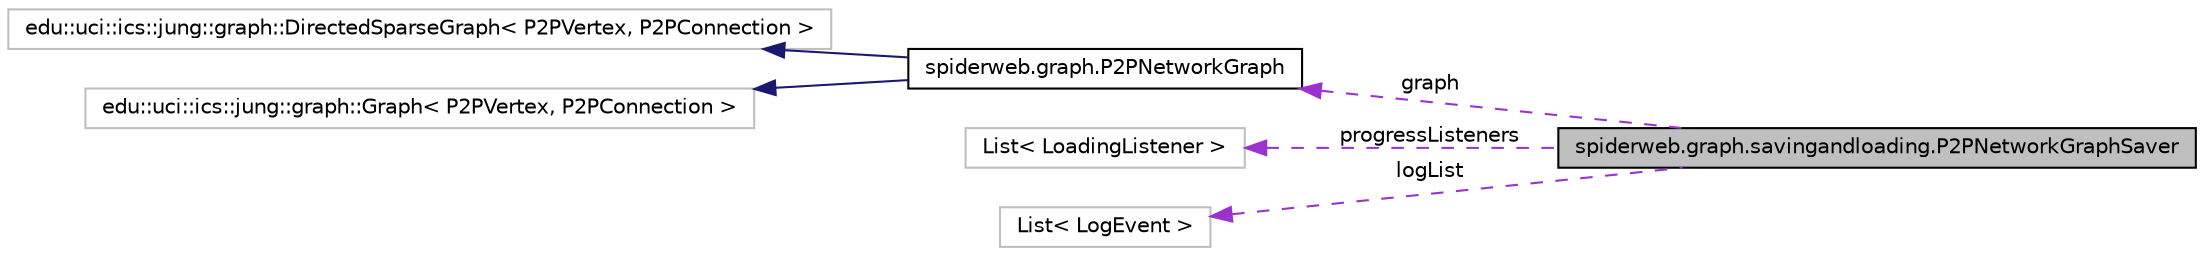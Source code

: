 digraph G
{
  edge [fontname="Helvetica",fontsize="10",labelfontname="Helvetica",labelfontsize="10"];
  node [fontname="Helvetica",fontsize="10",shape=record];
  rankdir=LR;
  Node1 [label="spiderweb.graph.savingandloading.P2PNetworkGraphSaver",height=0.2,width=0.4,color="black", fillcolor="grey75", style="filled" fontcolor="black"];
  Node2 -> Node1 [dir=back,color="darkorchid3",fontsize="10",style="dashed",label="graph",fontname="Helvetica"];
  Node2 [label="spiderweb.graph.P2PNetworkGraph",height=0.2,width=0.4,color="black", fillcolor="white", style="filled",URL="$classspiderweb_1_1graph_1_1_p2_p_network_graph.html"];
  Node3 -> Node2 [dir=back,color="midnightblue",fontsize="10",style="solid",fontname="Helvetica"];
  Node3 [label="edu::uci::ics::jung::graph::DirectedSparseGraph\< P2PVertex, P2PConnection \>",height=0.2,width=0.4,color="grey75", fillcolor="white", style="filled"];
  Node4 -> Node2 [dir=back,color="midnightblue",fontsize="10",style="solid",fontname="Helvetica"];
  Node4 [label="edu::uci::ics::jung::graph::Graph\< P2PVertex, P2PConnection \>",height=0.2,width=0.4,color="grey75", fillcolor="white", style="filled"];
  Node5 -> Node1 [dir=back,color="darkorchid3",fontsize="10",style="dashed",label="progressListeners",fontname="Helvetica"];
  Node5 [label="List\< LoadingListener \>",height=0.2,width=0.4,color="grey75", fillcolor="white", style="filled"];
  Node6 -> Node1 [dir=back,color="darkorchid3",fontsize="10",style="dashed",label="logList",fontname="Helvetica"];
  Node6 [label="List\< LogEvent \>",height=0.2,width=0.4,color="grey75", fillcolor="white", style="filled"];
}
